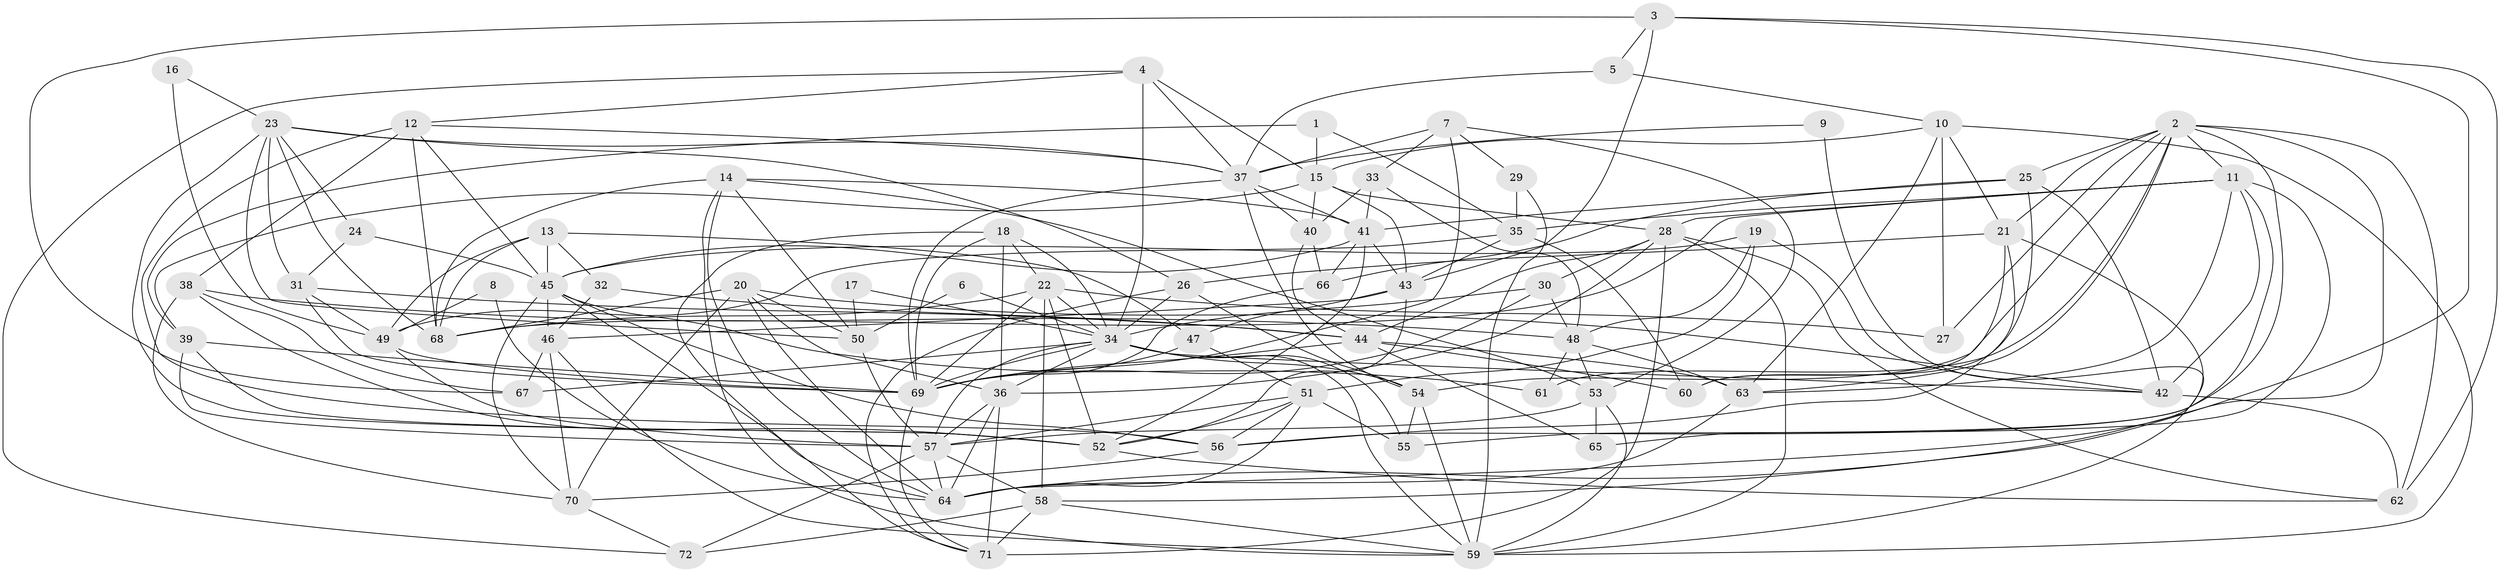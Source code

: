 // original degree distribution, {3: 0.24475524475524477, 7: 0.04195804195804196, 2: 0.13286713286713286, 4: 0.2937062937062937, 6: 0.07692307692307693, 5: 0.20279720279720279, 8: 0.006993006993006993}
// Generated by graph-tools (version 1.1) at 2025/50/03/09/25 03:50:07]
// undirected, 72 vertices, 209 edges
graph export_dot {
graph [start="1"]
  node [color=gray90,style=filled];
  1;
  2;
  3;
  4;
  5;
  6;
  7;
  8;
  9;
  10;
  11;
  12;
  13;
  14;
  15;
  16;
  17;
  18;
  19;
  20;
  21;
  22;
  23;
  24;
  25;
  26;
  27;
  28;
  29;
  30;
  31;
  32;
  33;
  34;
  35;
  36;
  37;
  38;
  39;
  40;
  41;
  42;
  43;
  44;
  45;
  46;
  47;
  48;
  49;
  50;
  51;
  52;
  53;
  54;
  55;
  56;
  57;
  58;
  59;
  60;
  61;
  62;
  63;
  64;
  65;
  66;
  67;
  68;
  69;
  70;
  71;
  72;
  1 -- 15 [weight=1.0];
  1 -- 35 [weight=1.0];
  1 -- 39 [weight=1.0];
  2 -- 11 [weight=1.0];
  2 -- 21 [weight=1.0];
  2 -- 25 [weight=1.0];
  2 -- 27 [weight=1.0];
  2 -- 54 [weight=1.0];
  2 -- 56 [weight=1.0];
  2 -- 58 [weight=1.0];
  2 -- 61 [weight=1.0];
  2 -- 62 [weight=1.0];
  2 -- 63 [weight=1.0];
  3 -- 5 [weight=1.0];
  3 -- 43 [weight=1.0];
  3 -- 62 [weight=1.0];
  3 -- 64 [weight=1.0];
  3 -- 67 [weight=1.0];
  4 -- 12 [weight=1.0];
  4 -- 15 [weight=1.0];
  4 -- 34 [weight=1.0];
  4 -- 37 [weight=1.0];
  4 -- 72 [weight=1.0];
  5 -- 10 [weight=1.0];
  5 -- 37 [weight=1.0];
  6 -- 34 [weight=1.0];
  6 -- 50 [weight=1.0];
  7 -- 29 [weight=1.0];
  7 -- 33 [weight=1.0];
  7 -- 37 [weight=1.0];
  7 -- 53 [weight=1.0];
  7 -- 69 [weight=1.0];
  8 -- 49 [weight=1.0];
  8 -- 64 [weight=1.0];
  9 -- 37 [weight=1.0];
  9 -- 59 [weight=1.0];
  10 -- 15 [weight=1.0];
  10 -- 21 [weight=1.0];
  10 -- 27 [weight=1.0];
  10 -- 59 [weight=1.0];
  10 -- 63 [weight=1.0];
  11 -- 28 [weight=1.0];
  11 -- 35 [weight=1.0];
  11 -- 42 [weight=1.0];
  11 -- 55 [weight=1.0];
  11 -- 63 [weight=1.0];
  11 -- 65 [weight=1.0];
  11 -- 68 [weight=1.0];
  12 -- 37 [weight=1.0];
  12 -- 38 [weight=1.0];
  12 -- 45 [weight=1.0];
  12 -- 56 [weight=1.0];
  12 -- 68 [weight=1.0];
  13 -- 32 [weight=1.0];
  13 -- 45 [weight=1.0];
  13 -- 47 [weight=1.0];
  13 -- 49 [weight=1.0];
  13 -- 68 [weight=1.0];
  14 -- 41 [weight=1.0];
  14 -- 50 [weight=1.0];
  14 -- 53 [weight=1.0];
  14 -- 59 [weight=1.0];
  14 -- 64 [weight=1.0];
  14 -- 68 [weight=1.0];
  15 -- 28 [weight=1.0];
  15 -- 39 [weight=1.0];
  15 -- 40 [weight=1.0];
  15 -- 43 [weight=1.0];
  16 -- 23 [weight=1.0];
  16 -- 49 [weight=1.0];
  17 -- 34 [weight=1.0];
  17 -- 50 [weight=1.0];
  18 -- 22 [weight=1.0];
  18 -- 34 [weight=1.0];
  18 -- 36 [weight=1.0];
  18 -- 69 [weight=1.0];
  18 -- 71 [weight=1.0];
  19 -- 42 [weight=1.0];
  19 -- 45 [weight=1.0];
  19 -- 48 [weight=1.0];
  19 -- 51 [weight=1.0];
  20 -- 36 [weight=1.0];
  20 -- 42 [weight=1.0];
  20 -- 50 [weight=1.0];
  20 -- 64 [weight=1.0];
  20 -- 68 [weight=1.0];
  20 -- 70 [weight=1.0];
  21 -- 26 [weight=1.0];
  21 -- 56 [weight=1.0];
  21 -- 60 [weight=1.0];
  21 -- 64 [weight=1.0];
  22 -- 27 [weight=1.0];
  22 -- 34 [weight=1.0];
  22 -- 52 [weight=1.0];
  22 -- 58 [weight=1.0];
  22 -- 68 [weight=1.0];
  22 -- 69 [weight=1.0];
  23 -- 24 [weight=1.0];
  23 -- 26 [weight=1.0];
  23 -- 31 [weight=1.0];
  23 -- 37 [weight=1.0];
  23 -- 50 [weight=1.0];
  23 -- 52 [weight=1.0];
  23 -- 68 [weight=1.0];
  24 -- 31 [weight=1.0];
  24 -- 45 [weight=1.0];
  25 -- 41 [weight=1.0];
  25 -- 42 [weight=1.0];
  25 -- 60 [weight=1.0];
  25 -- 66 [weight=1.0];
  26 -- 34 [weight=1.0];
  26 -- 54 [weight=1.0];
  26 -- 71 [weight=1.0];
  28 -- 30 [weight=1.0];
  28 -- 36 [weight=1.0];
  28 -- 44 [weight=1.0];
  28 -- 59 [weight=1.0];
  28 -- 62 [weight=1.0];
  28 -- 71 [weight=1.0];
  29 -- 35 [weight=1.0];
  29 -- 59 [weight=1.0];
  30 -- 34 [weight=2.0];
  30 -- 48 [weight=1.0];
  30 -- 69 [weight=1.0];
  31 -- 44 [weight=1.0];
  31 -- 49 [weight=1.0];
  31 -- 69 [weight=1.0];
  32 -- 44 [weight=1.0];
  32 -- 46 [weight=1.0];
  33 -- 40 [weight=1.0];
  33 -- 41 [weight=1.0];
  33 -- 48 [weight=1.0];
  34 -- 36 [weight=1.0];
  34 -- 42 [weight=1.0];
  34 -- 54 [weight=1.0];
  34 -- 55 [weight=1.0];
  34 -- 57 [weight=1.0];
  34 -- 59 [weight=1.0];
  34 -- 67 [weight=1.0];
  34 -- 69 [weight=1.0];
  35 -- 43 [weight=1.0];
  35 -- 49 [weight=1.0];
  35 -- 60 [weight=1.0];
  36 -- 57 [weight=1.0];
  36 -- 64 [weight=1.0];
  36 -- 71 [weight=1.0];
  37 -- 40 [weight=1.0];
  37 -- 41 [weight=1.0];
  37 -- 54 [weight=1.0];
  37 -- 69 [weight=1.0];
  38 -- 48 [weight=1.0];
  38 -- 52 [weight=1.0];
  38 -- 67 [weight=1.0];
  38 -- 70 [weight=1.0];
  39 -- 52 [weight=1.0];
  39 -- 57 [weight=1.0];
  39 -- 69 [weight=1.0];
  40 -- 44 [weight=1.0];
  40 -- 66 [weight=1.0];
  41 -- 43 [weight=1.0];
  41 -- 45 [weight=1.0];
  41 -- 52 [weight=1.0];
  41 -- 66 [weight=1.0];
  42 -- 62 [weight=1.0];
  43 -- 46 [weight=1.0];
  43 -- 47 [weight=1.0];
  43 -- 52 [weight=1.0];
  44 -- 60 [weight=1.0];
  44 -- 63 [weight=1.0];
  44 -- 65 [weight=1.0];
  44 -- 69 [weight=1.0];
  45 -- 46 [weight=1.0];
  45 -- 56 [weight=1.0];
  45 -- 61 [weight=1.0];
  45 -- 64 [weight=1.0];
  45 -- 70 [weight=1.0];
  46 -- 59 [weight=1.0];
  46 -- 67 [weight=1.0];
  46 -- 70 [weight=1.0];
  47 -- 51 [weight=1.0];
  47 -- 69 [weight=1.0];
  48 -- 53 [weight=1.0];
  48 -- 61 [weight=1.0];
  48 -- 63 [weight=1.0];
  49 -- 57 [weight=1.0];
  49 -- 69 [weight=1.0];
  50 -- 57 [weight=1.0];
  51 -- 52 [weight=1.0];
  51 -- 55 [weight=1.0];
  51 -- 56 [weight=1.0];
  51 -- 57 [weight=1.0];
  51 -- 64 [weight=1.0];
  52 -- 62 [weight=1.0];
  53 -- 57 [weight=1.0];
  53 -- 59 [weight=1.0];
  53 -- 65 [weight=1.0];
  54 -- 55 [weight=1.0];
  54 -- 59 [weight=1.0];
  56 -- 70 [weight=1.0];
  57 -- 58 [weight=1.0];
  57 -- 64 [weight=1.0];
  57 -- 72 [weight=1.0];
  58 -- 59 [weight=1.0];
  58 -- 71 [weight=1.0];
  58 -- 72 [weight=1.0];
  63 -- 64 [weight=1.0];
  66 -- 69 [weight=1.0];
  69 -- 71 [weight=1.0];
  70 -- 72 [weight=1.0];
}
